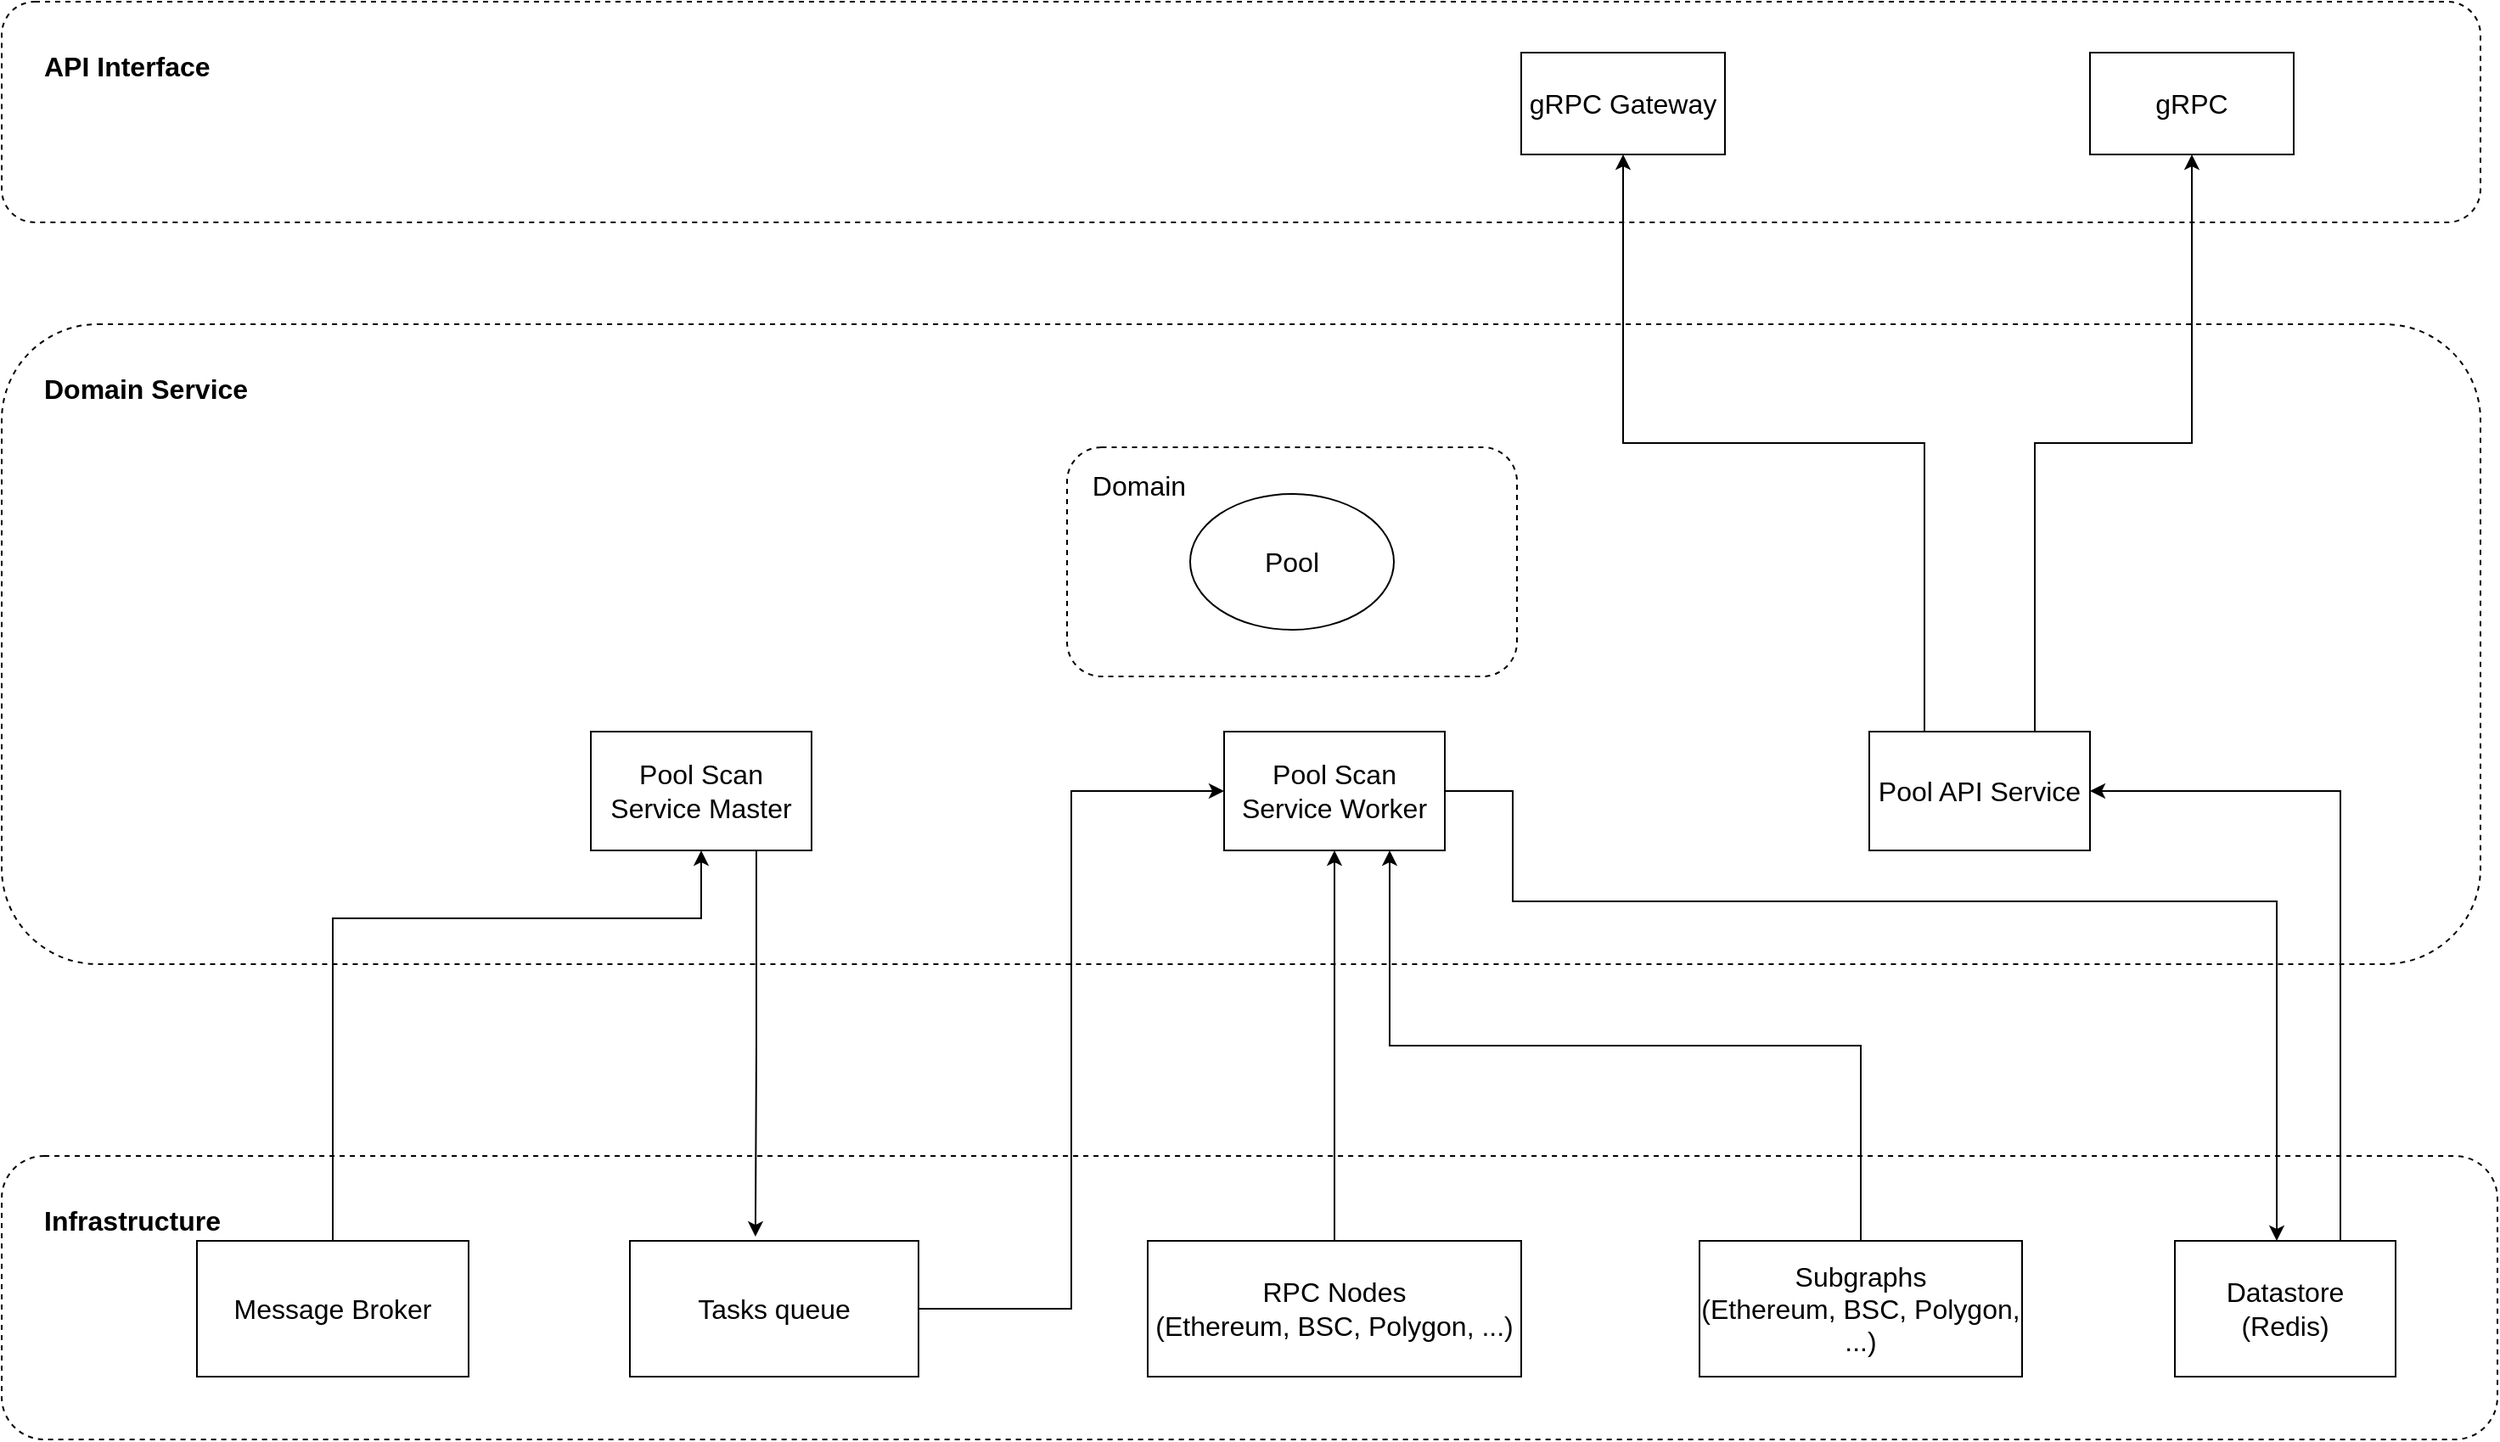<mxfile version="18.0.3" type="github">
  <diagram id="vYhIYeuhMKYq1YM2tLH0" name="Page-1">
    <mxGraphModel dx="1731" dy="971" grid="1" gridSize="10" guides="1" tooltips="1" connect="1" arrows="1" fold="1" page="1" pageScale="1" pageWidth="850" pageHeight="1100" math="0" shadow="0">
      <root>
        <mxCell id="0" />
        <mxCell id="1" parent="0" />
        <mxCell id="VPi010c3T4Fb0CU36pfW-24" value="&lt;b&gt;API Interface&lt;/b&gt;" style="rounded=1;whiteSpace=wrap;html=1;dashed=1;fontSize=16;fillColor=default;align=left;verticalAlign=top;spacingTop=22;spacingLeft=23;fillOpacity=50;" vertex="1" parent="1">
          <mxGeometry x="150" y="210" width="1460" height="130" as="geometry" />
        </mxCell>
        <mxCell id="VPi010c3T4Fb0CU36pfW-23" value="&lt;b&gt;Infrastructure&lt;/b&gt;" style="rounded=1;whiteSpace=wrap;html=1;dashed=1;fontSize=16;fillColor=default;align=left;verticalAlign=top;spacingTop=22;spacingLeft=23;fillOpacity=50;" vertex="1" parent="1">
          <mxGeometry x="150" y="890" width="1470" height="167" as="geometry" />
        </mxCell>
        <mxCell id="VPi010c3T4Fb0CU36pfW-22" value="&lt;b&gt;Domain Service&lt;/b&gt;" style="rounded=1;whiteSpace=wrap;html=1;dashed=1;fontSize=16;fillColor=default;align=left;verticalAlign=top;spacingTop=22;spacingLeft=23;fillOpacity=50;" vertex="1" parent="1">
          <mxGeometry x="150" y="400" width="1460" height="377" as="geometry" />
        </mxCell>
        <mxCell id="VPi010c3T4Fb0CU36pfW-5" style="edgeStyle=orthogonalEdgeStyle;rounded=0;orthogonalLoop=1;jettySize=auto;html=1;exitX=0.25;exitY=0;exitDx=0;exitDy=0;entryX=0.5;entryY=1;entryDx=0;entryDy=0;fontSize=16;" edge="1" parent="1" source="00cH1n4YGTlZ0PjOOUdn-2" target="VPi010c3T4Fb0CU36pfW-1">
          <mxGeometry relative="1" as="geometry" />
        </mxCell>
        <mxCell id="VPi010c3T4Fb0CU36pfW-17" style="edgeStyle=orthogonalEdgeStyle;rounded=0;orthogonalLoop=1;jettySize=auto;html=1;exitX=0.75;exitY=0;exitDx=0;exitDy=0;entryX=0.5;entryY=1;entryDx=0;entryDy=0;fontSize=16;" edge="1" parent="1" source="00cH1n4YGTlZ0PjOOUdn-2" target="VPi010c3T4Fb0CU36pfW-15">
          <mxGeometry relative="1" as="geometry" />
        </mxCell>
        <mxCell id="00cH1n4YGTlZ0PjOOUdn-2" value="Pool API Service" style="rounded=0;whiteSpace=wrap;html=1;fontSize=16;" parent="1" vertex="1">
          <mxGeometry x="1250" y="640" width="130" height="70" as="geometry" />
        </mxCell>
        <mxCell id="VPi010c3T4Fb0CU36pfW-7" style="edgeStyle=orthogonalEdgeStyle;rounded=0;orthogonalLoop=1;jettySize=auto;html=1;exitX=0.75;exitY=1;exitDx=0;exitDy=0;entryX=0.435;entryY=-0.031;entryDx=0;entryDy=0;entryPerimeter=0;fontSize=16;" edge="1" parent="1" source="00cH1n4YGTlZ0PjOOUdn-3" target="00cH1n4YGTlZ0PjOOUdn-7">
          <mxGeometry relative="1" as="geometry" />
        </mxCell>
        <mxCell id="00cH1n4YGTlZ0PjOOUdn-3" value="Pool Scan Service Master" style="rounded=0;whiteSpace=wrap;html=1;fontSize=16;" parent="1" vertex="1">
          <mxGeometry x="497" y="640" width="130" height="70" as="geometry" />
        </mxCell>
        <mxCell id="VPi010c3T4Fb0CU36pfW-6" style="edgeStyle=orthogonalEdgeStyle;rounded=0;orthogonalLoop=1;jettySize=auto;html=1;exitX=0.5;exitY=0;exitDx=0;exitDy=0;entryX=0.5;entryY=1;entryDx=0;entryDy=0;fontSize=16;" edge="1" parent="1" source="00cH1n4YGTlZ0PjOOUdn-4" target="00cH1n4YGTlZ0PjOOUdn-3">
          <mxGeometry relative="1" as="geometry">
            <Array as="points">
              <mxPoint x="345" y="750" />
              <mxPoint x="562" y="750" />
            </Array>
          </mxGeometry>
        </mxCell>
        <mxCell id="00cH1n4YGTlZ0PjOOUdn-4" value="Message Broker" style="rounded=0;whiteSpace=wrap;html=1;fontSize=16;" parent="1" vertex="1">
          <mxGeometry x="265" y="940" width="160" height="80" as="geometry" />
        </mxCell>
        <mxCell id="VPi010c3T4Fb0CU36pfW-10" style="edgeStyle=orthogonalEdgeStyle;rounded=0;orthogonalLoop=1;jettySize=auto;html=1;exitX=0.5;exitY=0;exitDx=0;exitDy=0;entryX=0.75;entryY=1;entryDx=0;entryDy=0;fontSize=16;" edge="1" parent="1" source="00cH1n4YGTlZ0PjOOUdn-5" target="VPi010c3T4Fb0CU36pfW-2">
          <mxGeometry relative="1" as="geometry" />
        </mxCell>
        <mxCell id="00cH1n4YGTlZ0PjOOUdn-5" value="Subgraphs&lt;br style=&quot;font-size: 16px;&quot;&gt;(Ethereum, BSC, Polygon, ...)" style="rounded=0;whiteSpace=wrap;html=1;fontSize=16;" parent="1" vertex="1">
          <mxGeometry x="1150" y="940" width="190" height="80" as="geometry" />
        </mxCell>
        <mxCell id="VPi010c3T4Fb0CU36pfW-9" style="edgeStyle=orthogonalEdgeStyle;rounded=0;orthogonalLoop=1;jettySize=auto;html=1;exitX=0.5;exitY=0;exitDx=0;exitDy=0;entryX=0.5;entryY=1;entryDx=0;entryDy=0;fontSize=16;" edge="1" parent="1" source="00cH1n4YGTlZ0PjOOUdn-6" target="VPi010c3T4Fb0CU36pfW-2">
          <mxGeometry relative="1" as="geometry" />
        </mxCell>
        <mxCell id="00cH1n4YGTlZ0PjOOUdn-6" value="&lt;span style=&quot;font-size: 16px;&quot;&gt;RPC Nodes&lt;/span&gt;&lt;br style=&quot;padding: 0px; margin: 0px; font-size: 16px;&quot;&gt;&lt;span style=&quot;font-size: 16px;&quot;&gt;(Ethereum, BSC, Polygon, ...)&lt;/span&gt;" style="rounded=0;whiteSpace=wrap;html=1;fontSize=16;" parent="1" vertex="1">
          <mxGeometry x="825" y="940" width="220" height="80" as="geometry" />
        </mxCell>
        <mxCell id="VPi010c3T4Fb0CU36pfW-8" style="edgeStyle=orthogonalEdgeStyle;rounded=0;orthogonalLoop=1;jettySize=auto;html=1;exitX=1;exitY=0.5;exitDx=0;exitDy=0;entryX=0;entryY=0.5;entryDx=0;entryDy=0;fontSize=16;" edge="1" parent="1" source="00cH1n4YGTlZ0PjOOUdn-7" target="VPi010c3T4Fb0CU36pfW-2">
          <mxGeometry relative="1" as="geometry" />
        </mxCell>
        <mxCell id="00cH1n4YGTlZ0PjOOUdn-7" value="Tasks queue" style="rounded=0;whiteSpace=wrap;html=1;fontSize=16;" parent="1" vertex="1">
          <mxGeometry x="520" y="940" width="170" height="80" as="geometry" />
        </mxCell>
        <mxCell id="VPi010c3T4Fb0CU36pfW-14" style="edgeStyle=orthogonalEdgeStyle;rounded=0;orthogonalLoop=1;jettySize=auto;html=1;exitX=0.75;exitY=0;exitDx=0;exitDy=0;entryX=1;entryY=0.5;entryDx=0;entryDy=0;fontSize=16;" edge="1" parent="1" source="00cH1n4YGTlZ0PjOOUdn-8" target="00cH1n4YGTlZ0PjOOUdn-2">
          <mxGeometry relative="1" as="geometry" />
        </mxCell>
        <mxCell id="00cH1n4YGTlZ0PjOOUdn-8" value="Datastore&lt;br style=&quot;font-size: 16px;&quot;&gt;(Redis)" style="rounded=0;whiteSpace=wrap;html=1;fontSize=16;" parent="1" vertex="1">
          <mxGeometry x="1430" y="940" width="130" height="80" as="geometry" />
        </mxCell>
        <mxCell id="VPi010c3T4Fb0CU36pfW-1" value="gRPC Gateway" style="rounded=0;whiteSpace=wrap;html=1;fontSize=16;" vertex="1" parent="1">
          <mxGeometry x="1045" y="240" width="120" height="60" as="geometry" />
        </mxCell>
        <mxCell id="VPi010c3T4Fb0CU36pfW-12" style="edgeStyle=orthogonalEdgeStyle;rounded=0;orthogonalLoop=1;jettySize=auto;html=1;exitX=1;exitY=0.5;exitDx=0;exitDy=0;fontSize=16;" edge="1" parent="1" source="VPi010c3T4Fb0CU36pfW-2">
          <mxGeometry relative="1" as="geometry">
            <mxPoint x="1490" y="940" as="targetPoint" />
            <Array as="points">
              <mxPoint x="1040" y="675" />
              <mxPoint x="1040" y="740" />
              <mxPoint x="1490" y="740" />
              <mxPoint x="1490" y="940" />
            </Array>
          </mxGeometry>
        </mxCell>
        <mxCell id="VPi010c3T4Fb0CU36pfW-2" value="Pool Scan Service Worker" style="rounded=0;whiteSpace=wrap;html=1;fontSize=16;" vertex="1" parent="1">
          <mxGeometry x="870" y="640" width="130" height="70" as="geometry" />
        </mxCell>
        <mxCell id="VPi010c3T4Fb0CU36pfW-15" value="gRPC" style="rounded=0;whiteSpace=wrap;html=1;fontSize=16;" vertex="1" parent="1">
          <mxGeometry x="1380" y="240" width="120" height="60" as="geometry" />
        </mxCell>
        <mxCell id="VPi010c3T4Fb0CU36pfW-20" value="" style="rounded=1;whiteSpace=wrap;html=1;fontSize=16;dashed=1;" vertex="1" parent="1">
          <mxGeometry x="777.5" y="472.5" width="265" height="135" as="geometry" />
        </mxCell>
        <mxCell id="VPi010c3T4Fb0CU36pfW-19" value="Pool" style="ellipse;whiteSpace=wrap;html=1;fontSize=16;" vertex="1" parent="1">
          <mxGeometry x="850" y="500" width="120" height="80" as="geometry" />
        </mxCell>
        <mxCell id="VPi010c3T4Fb0CU36pfW-21" value="Domain" style="text;html=1;strokeColor=none;fillColor=none;align=center;verticalAlign=middle;whiteSpace=wrap;rounded=0;dashed=1;fontSize=16;" vertex="1" parent="1">
          <mxGeometry x="790" y="480" width="60" height="30" as="geometry" />
        </mxCell>
      </root>
    </mxGraphModel>
  </diagram>
</mxfile>
